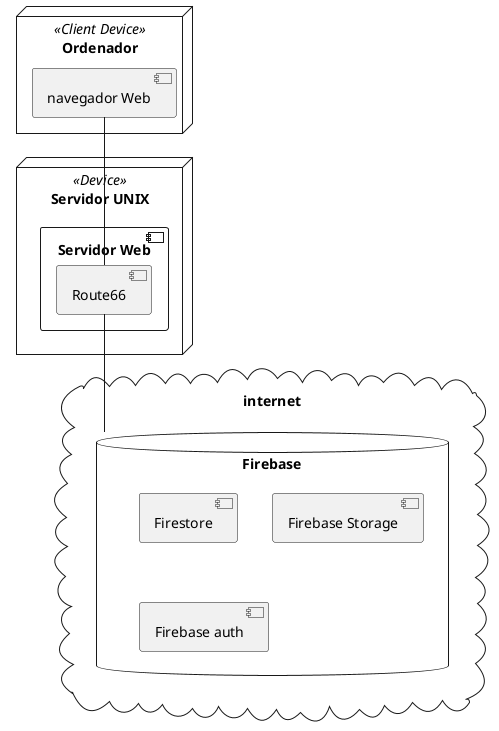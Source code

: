 @startuml
node "Ordenador" as Ordenador <<Client Device>>{
    component "navegador Web"  as browser   
}

node "Servidor UNIX" as Servidor  <<Device>>{
    component "Servidor Web"{
        component "Route66" as app
    }
}
cloud internet{
database "Firebase" as firebase {
        component "Firestore" as firesotre
        component "Firebase Storage" as storage
        component "Firebase auth" as auth
    }
}
browser-down-app
app-down-firebase
@enduml